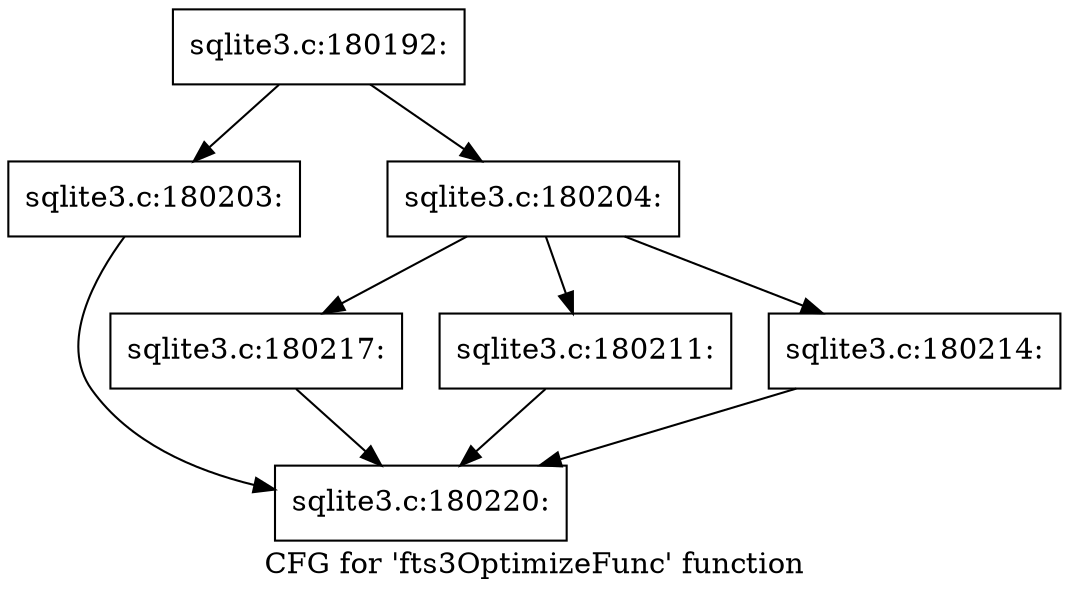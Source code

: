 digraph "CFG for 'fts3OptimizeFunc' function" {
	label="CFG for 'fts3OptimizeFunc' function";

	Node0x55c0fb3089b0 [shape=record,label="{sqlite3.c:180192:}"];
	Node0x55c0fb3089b0 -> Node0x55c0fb3253c0;
	Node0x55c0fb3089b0 -> Node0x55c0fb325410;
	Node0x55c0fb3253c0 [shape=record,label="{sqlite3.c:180203:}"];
	Node0x55c0fb3253c0 -> Node0x55c0f6d0eef0;
	Node0x55c0fb325410 [shape=record,label="{sqlite3.c:180204:}"];
	Node0x55c0fb325410 -> Node0x55c0fb3266b0;
	Node0x55c0fb325410 -> Node0x55c0fb326c30;
	Node0x55c0fb325410 -> Node0x55c0fb327070;
	Node0x55c0fb326c30 [shape=record,label="{sqlite3.c:180211:}"];
	Node0x55c0fb326c30 -> Node0x55c0f6d0eef0;
	Node0x55c0fb327070 [shape=record,label="{sqlite3.c:180214:}"];
	Node0x55c0fb327070 -> Node0x55c0f6d0eef0;
	Node0x55c0fb3266b0 [shape=record,label="{sqlite3.c:180217:}"];
	Node0x55c0fb3266b0 -> Node0x55c0f6d0eef0;
	Node0x55c0f6d0eef0 [shape=record,label="{sqlite3.c:180220:}"];
}
